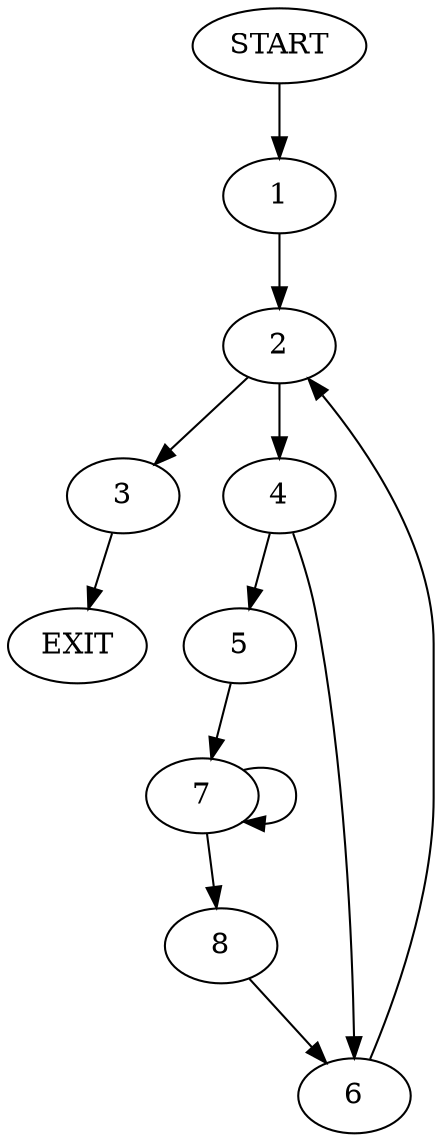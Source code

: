 digraph {
0 [label="START"]
9 [label="EXIT"]
0 -> 1
1 -> 2
2 -> 3
2 -> 4
3 -> 9
4 -> 5
4 -> 6
6 -> 2
5 -> 7
7 -> 8
7 -> 7
8 -> 6
}
